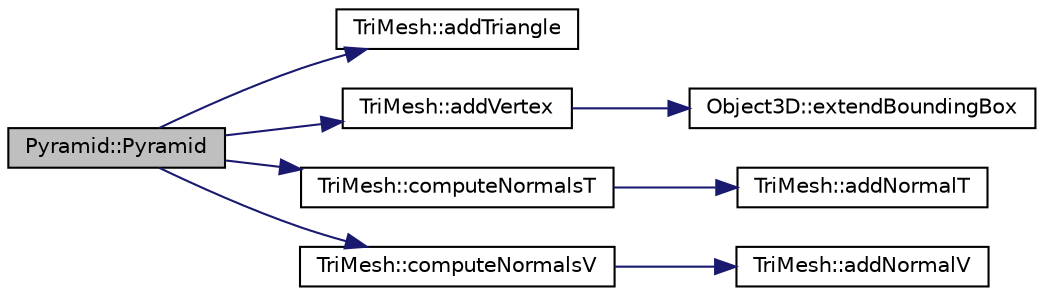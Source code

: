 digraph "Pyramid::Pyramid"
{
  edge [fontname="Helvetica",fontsize="10",labelfontname="Helvetica",labelfontsize="10"];
  node [fontname="Helvetica",fontsize="10",shape=record];
  rankdir="LR";
  Node1 [label="Pyramid::Pyramid",height=0.2,width=0.4,color="black", fillcolor="grey75", style="filled", fontcolor="black"];
  Node1 -> Node2 [color="midnightblue",fontsize="10",style="solid",fontname="Helvetica"];
  Node2 [label="TriMesh::addTriangle",height=0.2,width=0.4,color="black", fillcolor="white", style="filled",URL="$classTriMesh.html#af42d53d768083eb29b591a712037fcef"];
  Node1 -> Node3 [color="midnightblue",fontsize="10",style="solid",fontname="Helvetica"];
  Node3 [label="TriMesh::addVertex",height=0.2,width=0.4,color="black", fillcolor="white", style="filled",URL="$classTriMesh.html#ae0d2c0bdf6b91931ee86aa51c8bfc29d"];
  Node3 -> Node4 [color="midnightblue",fontsize="10",style="solid",fontname="Helvetica"];
  Node4 [label="Object3D::extendBoundingBox",height=0.2,width=0.4,color="black", fillcolor="white", style="filled",URL="$classObject3D.html#a3b86fbd9b122140b1ed68461abb1e583"];
  Node1 -> Node5 [color="midnightblue",fontsize="10",style="solid",fontname="Helvetica"];
  Node5 [label="TriMesh::computeNormalsT",height=0.2,width=0.4,color="black", fillcolor="white", style="filled",URL="$classTriMesh.html#a7a0ccea06db5bee5972cf601bd48510a"];
  Node5 -> Node6 [color="midnightblue",fontsize="10",style="solid",fontname="Helvetica"];
  Node6 [label="TriMesh::addNormalT",height=0.2,width=0.4,color="black", fillcolor="white", style="filled",URL="$classTriMesh.html#a32967a7d13c9cecd5ba93a89e0409f7d"];
  Node1 -> Node7 [color="midnightblue",fontsize="10",style="solid",fontname="Helvetica"];
  Node7 [label="TriMesh::computeNormalsV",height=0.2,width=0.4,color="black", fillcolor="white", style="filled",URL="$classTriMesh.html#a2afd756d3720ffa295ad29bab3d3a77e"];
  Node7 -> Node8 [color="midnightblue",fontsize="10",style="solid",fontname="Helvetica"];
  Node8 [label="TriMesh::addNormalV",height=0.2,width=0.4,color="black", fillcolor="white", style="filled",URL="$classTriMesh.html#a36f8783ffc98a97b5b022060609b7c55"];
}
